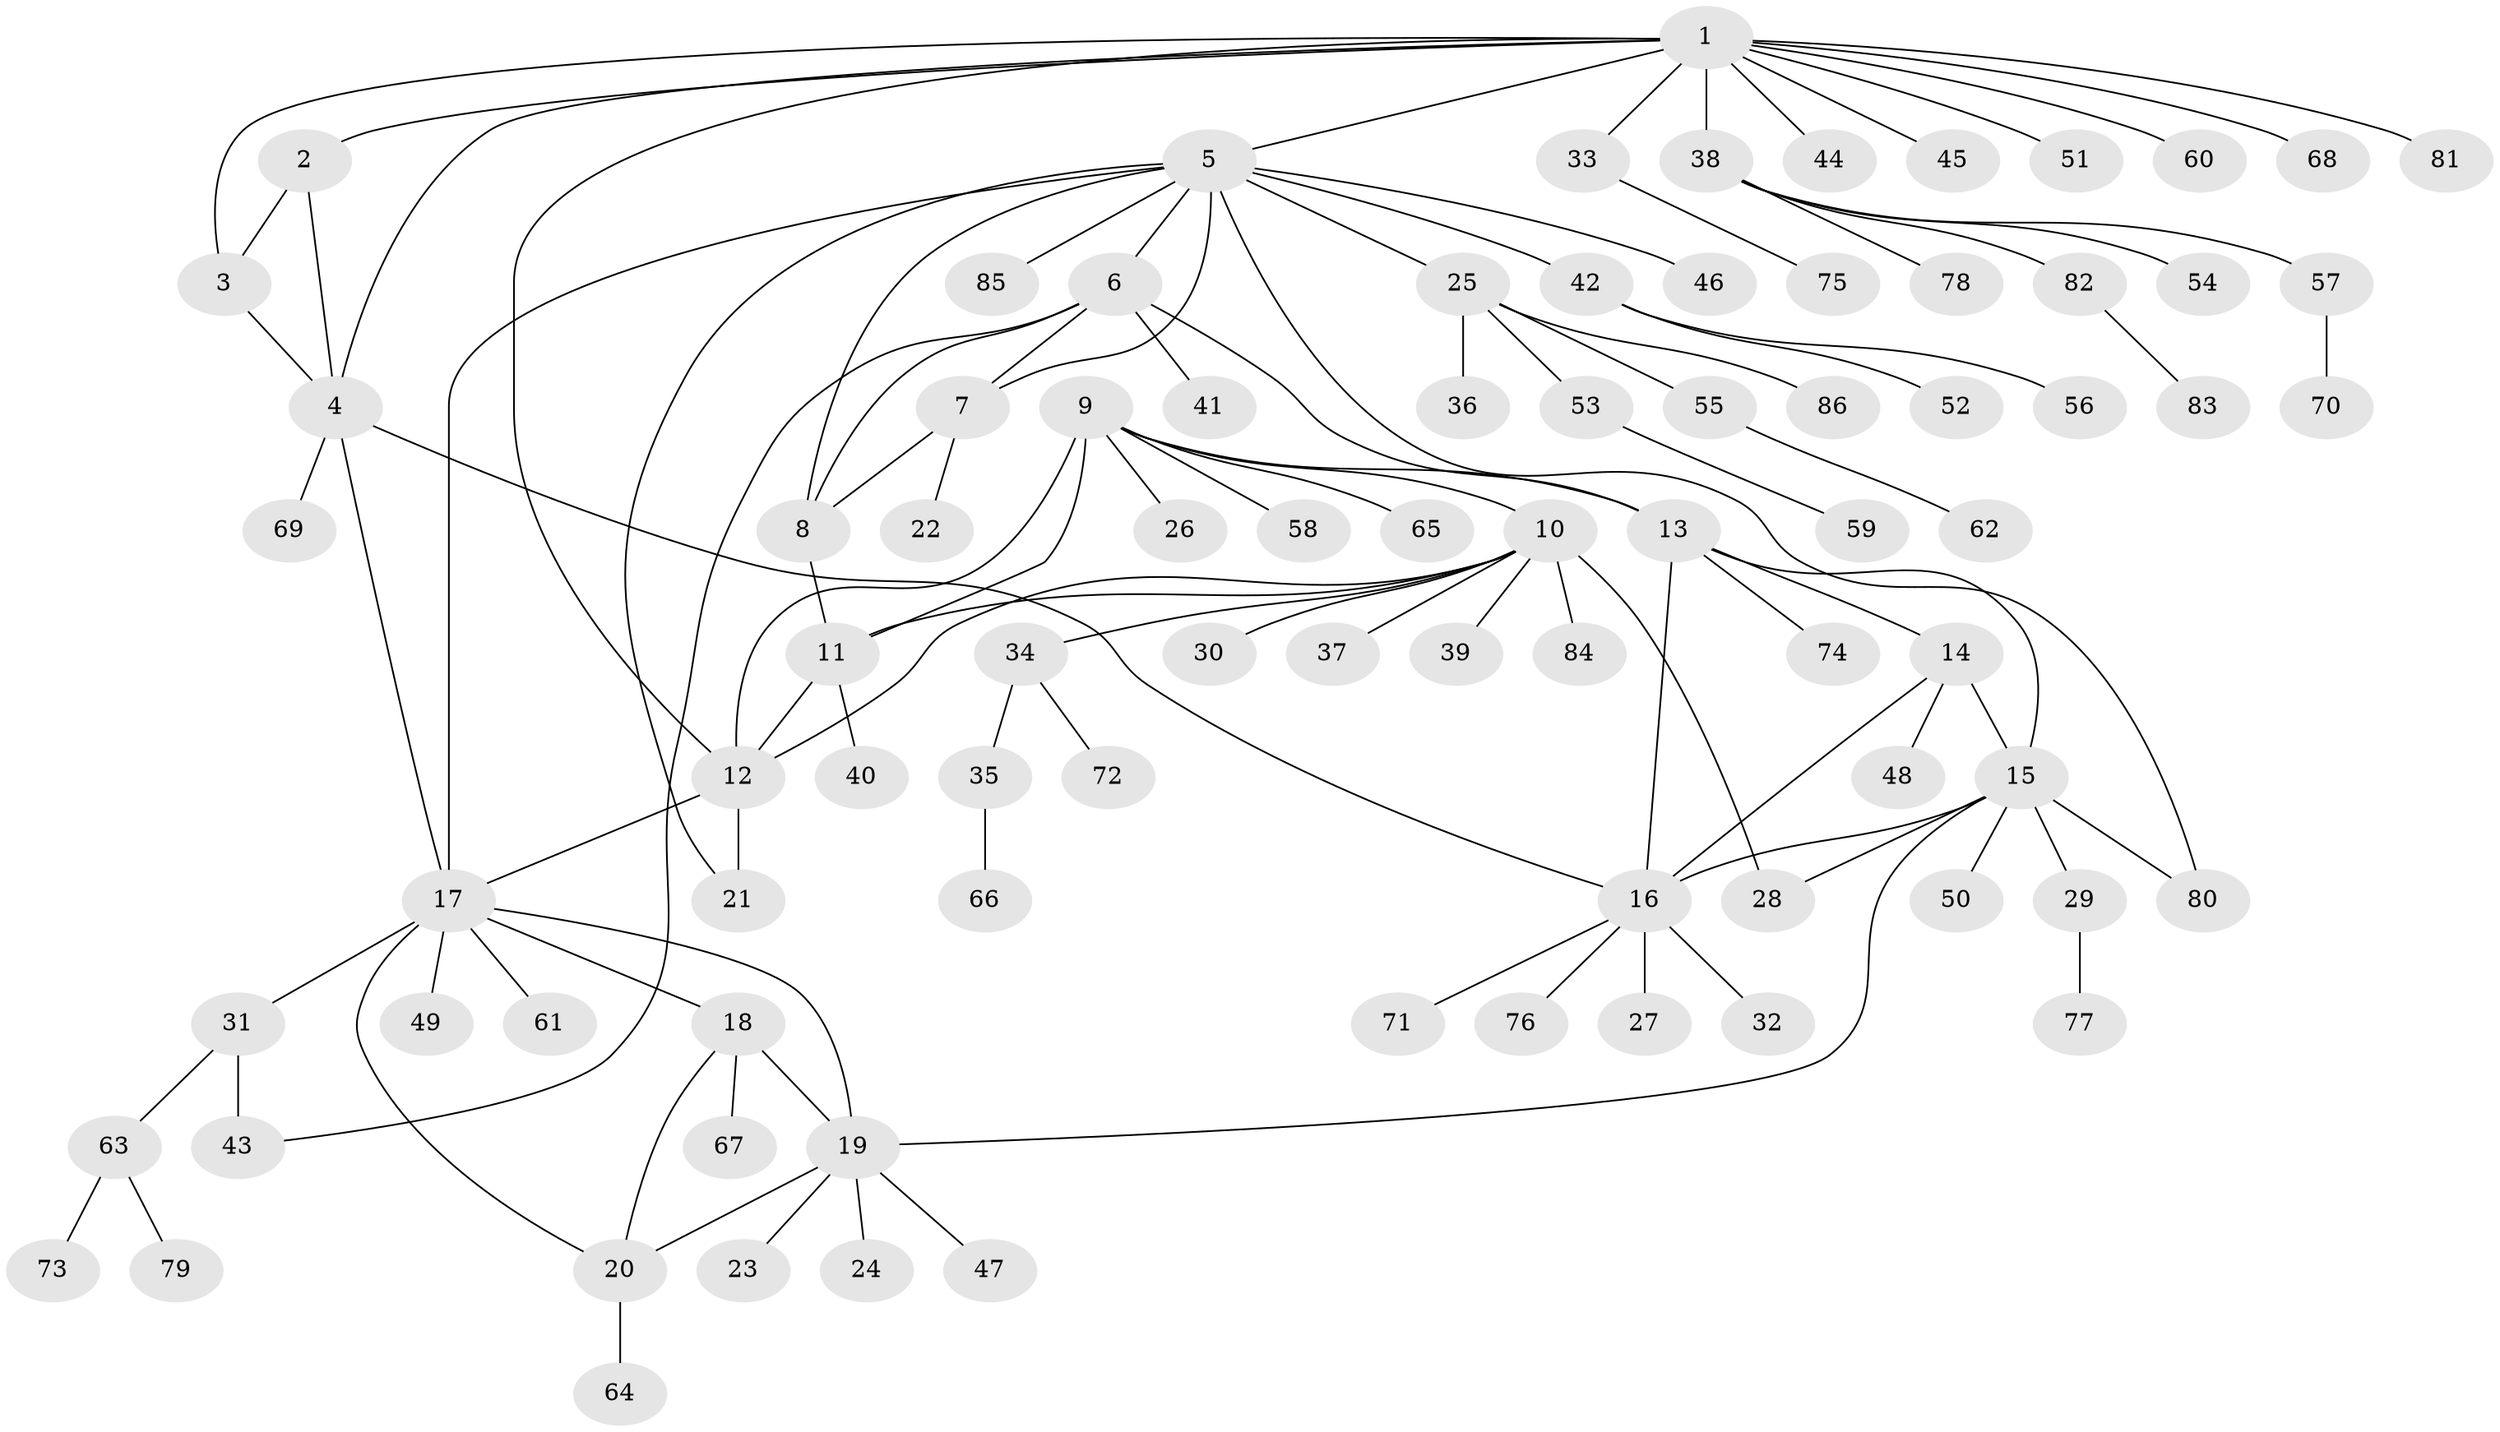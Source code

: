 // Generated by graph-tools (version 1.1) at 2025/02/03/09/25 03:02:52]
// undirected, 86 vertices, 110 edges
graph export_dot {
graph [start="1"]
  node [color=gray90,style=filled];
  1;
  2;
  3;
  4;
  5;
  6;
  7;
  8;
  9;
  10;
  11;
  12;
  13;
  14;
  15;
  16;
  17;
  18;
  19;
  20;
  21;
  22;
  23;
  24;
  25;
  26;
  27;
  28;
  29;
  30;
  31;
  32;
  33;
  34;
  35;
  36;
  37;
  38;
  39;
  40;
  41;
  42;
  43;
  44;
  45;
  46;
  47;
  48;
  49;
  50;
  51;
  52;
  53;
  54;
  55;
  56;
  57;
  58;
  59;
  60;
  61;
  62;
  63;
  64;
  65;
  66;
  67;
  68;
  69;
  70;
  71;
  72;
  73;
  74;
  75;
  76;
  77;
  78;
  79;
  80;
  81;
  82;
  83;
  84;
  85;
  86;
  1 -- 2;
  1 -- 3;
  1 -- 4;
  1 -- 5;
  1 -- 12;
  1 -- 33;
  1 -- 38;
  1 -- 44;
  1 -- 45;
  1 -- 51;
  1 -- 60;
  1 -- 68;
  1 -- 81;
  2 -- 3;
  2 -- 4;
  3 -- 4;
  4 -- 16;
  4 -- 17;
  4 -- 69;
  5 -- 6;
  5 -- 7;
  5 -- 8;
  5 -- 17;
  5 -- 21;
  5 -- 25;
  5 -- 42;
  5 -- 46;
  5 -- 80;
  5 -- 85;
  6 -- 7;
  6 -- 8;
  6 -- 13;
  6 -- 41;
  6 -- 43;
  7 -- 8;
  7 -- 22;
  8 -- 11;
  9 -- 10;
  9 -- 11;
  9 -- 12;
  9 -- 13;
  9 -- 26;
  9 -- 58;
  9 -- 65;
  10 -- 11;
  10 -- 12;
  10 -- 28;
  10 -- 30;
  10 -- 34;
  10 -- 37;
  10 -- 39;
  10 -- 84;
  11 -- 12;
  11 -- 40;
  12 -- 17;
  12 -- 21;
  13 -- 14;
  13 -- 15;
  13 -- 16;
  13 -- 74;
  14 -- 15;
  14 -- 16;
  14 -- 48;
  15 -- 16;
  15 -- 19;
  15 -- 28;
  15 -- 29;
  15 -- 50;
  15 -- 80;
  16 -- 27;
  16 -- 32;
  16 -- 71;
  16 -- 76;
  17 -- 18;
  17 -- 19;
  17 -- 20;
  17 -- 31;
  17 -- 49;
  17 -- 61;
  18 -- 19;
  18 -- 20;
  18 -- 67;
  19 -- 20;
  19 -- 23;
  19 -- 24;
  19 -- 47;
  20 -- 64;
  25 -- 36;
  25 -- 53;
  25 -- 55;
  25 -- 86;
  29 -- 77;
  31 -- 43;
  31 -- 63;
  33 -- 75;
  34 -- 35;
  34 -- 72;
  35 -- 66;
  38 -- 54;
  38 -- 57;
  38 -- 78;
  38 -- 82;
  42 -- 52;
  42 -- 56;
  53 -- 59;
  55 -- 62;
  57 -- 70;
  63 -- 73;
  63 -- 79;
  82 -- 83;
}
